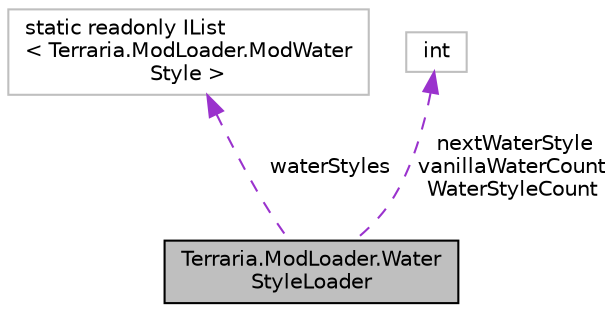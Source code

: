 digraph "Terraria.ModLoader.WaterStyleLoader"
{
  edge [fontname="Helvetica",fontsize="10",labelfontname="Helvetica",labelfontsize="10"];
  node [fontname="Helvetica",fontsize="10",shape=record];
  Node1 [label="Terraria.ModLoader.Water\lStyleLoader",height=0.2,width=0.4,color="black", fillcolor="grey75", style="filled", fontcolor="black"];
  Node2 -> Node1 [dir="back",color="darkorchid3",fontsize="10",style="dashed",label=" waterStyles" ,fontname="Helvetica"];
  Node2 [label="static readonly IList\l\< Terraria.ModLoader.ModWater\lStyle \>",height=0.2,width=0.4,color="grey75", fillcolor="white", style="filled"];
  Node3 -> Node1 [dir="back",color="darkorchid3",fontsize="10",style="dashed",label=" nextWaterStyle\nvanillaWaterCount\nWaterStyleCount" ,fontname="Helvetica"];
  Node3 [label="int",height=0.2,width=0.4,color="grey75", fillcolor="white", style="filled"];
}
